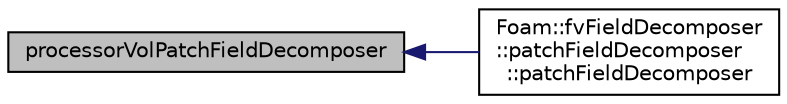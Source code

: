 digraph "processorVolPatchFieldDecomposer"
{
  bgcolor="transparent";
  edge [fontname="Helvetica",fontsize="10",labelfontname="Helvetica",labelfontsize="10"];
  node [fontname="Helvetica",fontsize="10",shape=record];
  rankdir="LR";
  Node1 [label="processorVolPatchFieldDecomposer",height=0.2,width=0.4,color="black", fillcolor="grey75", style="filled", fontcolor="black"];
  Node1 -> Node2 [dir="back",color="midnightblue",fontsize="10",style="solid",fontname="Helvetica"];
  Node2 [label="Foam::fvFieldDecomposer\l::patchFieldDecomposer\l::patchFieldDecomposer",height=0.2,width=0.4,color="black",URL="$a01840.html#ac6466e42316a261f4631a0558eccc5d9",tooltip="Construct given addressing. "];
}
